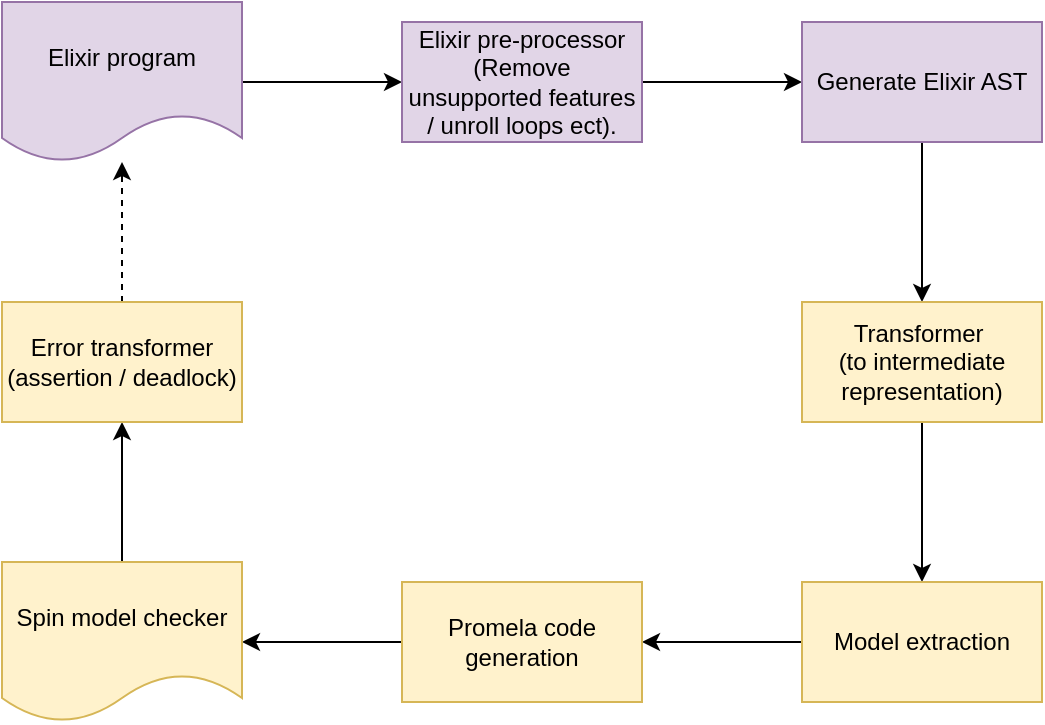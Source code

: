 <mxfile version="22.1.11" type="device">
  <diagram name="Page-1" id="kCYagGU4XM0_uK0bNRkK">
    <mxGraphModel dx="1050" dy="653" grid="0" gridSize="10" guides="1" tooltips="1" connect="1" arrows="1" fold="1" page="1" pageScale="1" pageWidth="827" pageHeight="1169" math="0" shadow="0">
      <root>
        <mxCell id="0" />
        <mxCell id="1" parent="0" />
        <mxCell id="hKJSRgzW-C0Z9rq3iLcQ-6" value="" style="edgeStyle=orthogonalEdgeStyle;rounded=0;orthogonalLoop=1;jettySize=auto;html=1;" edge="1" parent="1" source="hKJSRgzW-C0Z9rq3iLcQ-3" target="hKJSRgzW-C0Z9rq3iLcQ-5">
          <mxGeometry relative="1" as="geometry" />
        </mxCell>
        <mxCell id="hKJSRgzW-C0Z9rq3iLcQ-16" value="" style="edgeStyle=orthogonalEdgeStyle;rounded=0;orthogonalLoop=1;jettySize=auto;html=1;startArrow=classic;startFill=1;endArrow=none;endFill=0;" edge="1" parent="1" source="hKJSRgzW-C0Z9rq3iLcQ-3" target="hKJSRgzW-C0Z9rq3iLcQ-15">
          <mxGeometry relative="1" as="geometry" />
        </mxCell>
        <mxCell id="hKJSRgzW-C0Z9rq3iLcQ-3" value="Elixir pre-processor&lt;br&gt;(Remove unsupported features / unroll loops ect)." style="whiteSpace=wrap;html=1;fillColor=#e1d5e7;strokeColor=#9673a6;" vertex="1" parent="1">
          <mxGeometry x="232" y="106" width="120" height="60" as="geometry" />
        </mxCell>
        <mxCell id="hKJSRgzW-C0Z9rq3iLcQ-8" value="" style="edgeStyle=orthogonalEdgeStyle;rounded=0;orthogonalLoop=1;jettySize=auto;html=1;" edge="1" parent="1" source="hKJSRgzW-C0Z9rq3iLcQ-5" target="hKJSRgzW-C0Z9rq3iLcQ-7">
          <mxGeometry relative="1" as="geometry" />
        </mxCell>
        <mxCell id="hKJSRgzW-C0Z9rq3iLcQ-5" value="Generate Elixir AST" style="whiteSpace=wrap;html=1;fillColor=#e1d5e7;strokeColor=#9673a6;" vertex="1" parent="1">
          <mxGeometry x="432" y="106" width="120" height="60" as="geometry" />
        </mxCell>
        <mxCell id="hKJSRgzW-C0Z9rq3iLcQ-10" value="" style="edgeStyle=orthogonalEdgeStyle;rounded=0;orthogonalLoop=1;jettySize=auto;html=1;" edge="1" parent="1" source="hKJSRgzW-C0Z9rq3iLcQ-7" target="hKJSRgzW-C0Z9rq3iLcQ-9">
          <mxGeometry relative="1" as="geometry" />
        </mxCell>
        <mxCell id="hKJSRgzW-C0Z9rq3iLcQ-7" value="Transformer&amp;nbsp;&lt;br&gt;(to intermediate representation)" style="whiteSpace=wrap;html=1;fillColor=#fff2cc;strokeColor=#d6b656;" vertex="1" parent="1">
          <mxGeometry x="432" y="246" width="120" height="60" as="geometry" />
        </mxCell>
        <mxCell id="hKJSRgzW-C0Z9rq3iLcQ-12" value="" style="edgeStyle=orthogonalEdgeStyle;rounded=0;orthogonalLoop=1;jettySize=auto;html=1;" edge="1" parent="1" source="hKJSRgzW-C0Z9rq3iLcQ-9" target="hKJSRgzW-C0Z9rq3iLcQ-11">
          <mxGeometry relative="1" as="geometry" />
        </mxCell>
        <mxCell id="hKJSRgzW-C0Z9rq3iLcQ-9" value="Model extraction" style="whiteSpace=wrap;html=1;fillColor=#fff2cc;strokeColor=#d6b656;" vertex="1" parent="1">
          <mxGeometry x="432" y="386" width="120" height="60" as="geometry" />
        </mxCell>
        <mxCell id="hKJSRgzW-C0Z9rq3iLcQ-14" value="" style="edgeStyle=orthogonalEdgeStyle;rounded=0;orthogonalLoop=1;jettySize=auto;html=1;" edge="1" parent="1" source="hKJSRgzW-C0Z9rq3iLcQ-11" target="hKJSRgzW-C0Z9rq3iLcQ-13">
          <mxGeometry relative="1" as="geometry" />
        </mxCell>
        <mxCell id="hKJSRgzW-C0Z9rq3iLcQ-11" value="Promela code&lt;br&gt;generation" style="whiteSpace=wrap;html=1;fillColor=#fff2cc;strokeColor=#d6b656;" vertex="1" parent="1">
          <mxGeometry x="232" y="386" width="120" height="60" as="geometry" />
        </mxCell>
        <mxCell id="hKJSRgzW-C0Z9rq3iLcQ-18" value="" style="edgeStyle=orthogonalEdgeStyle;rounded=0;orthogonalLoop=1;jettySize=auto;html=1;" edge="1" parent="1" source="hKJSRgzW-C0Z9rq3iLcQ-13" target="hKJSRgzW-C0Z9rq3iLcQ-17">
          <mxGeometry relative="1" as="geometry" />
        </mxCell>
        <mxCell id="hKJSRgzW-C0Z9rq3iLcQ-13" value="Spin model checker" style="shape=document;whiteSpace=wrap;html=1;boundedLbl=1;fillColor=#fff2cc;strokeColor=#d6b656;" vertex="1" parent="1">
          <mxGeometry x="32" y="376" width="120" height="80" as="geometry" />
        </mxCell>
        <mxCell id="hKJSRgzW-C0Z9rq3iLcQ-15" value="Elixir program" style="shape=document;whiteSpace=wrap;html=1;boundedLbl=1;fillColor=#e1d5e7;strokeColor=#9673a6;" vertex="1" parent="1">
          <mxGeometry x="32" y="96" width="120" height="80" as="geometry" />
        </mxCell>
        <mxCell id="hKJSRgzW-C0Z9rq3iLcQ-19" style="edgeStyle=orthogonalEdgeStyle;rounded=0;orthogonalLoop=1;jettySize=auto;html=1;dashed=1;" edge="1" parent="1" source="hKJSRgzW-C0Z9rq3iLcQ-17" target="hKJSRgzW-C0Z9rq3iLcQ-15">
          <mxGeometry relative="1" as="geometry" />
        </mxCell>
        <mxCell id="hKJSRgzW-C0Z9rq3iLcQ-17" value="Error transformer&lt;br&gt;(assertion / deadlock)" style="whiteSpace=wrap;html=1;fillColor=#fff2cc;strokeColor=#d6b656;" vertex="1" parent="1">
          <mxGeometry x="32" y="246" width="120" height="60" as="geometry" />
        </mxCell>
      </root>
    </mxGraphModel>
  </diagram>
</mxfile>
